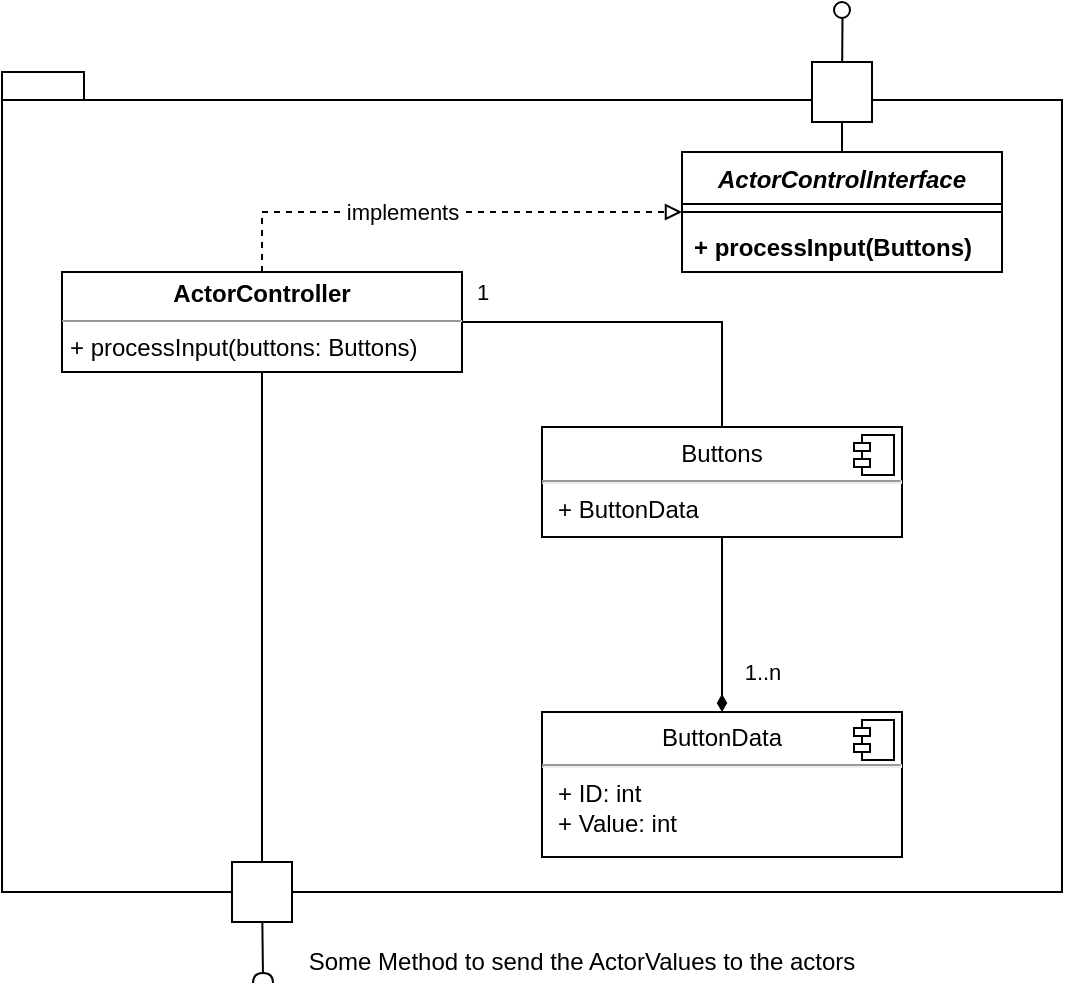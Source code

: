 <mxfile version="20.5.3" type="embed"><diagram id="23iRSUPoRavnBvh4doch" name="Bausteinsicht"><mxGraphModel dx="910" dy="1118" grid="1" gridSize="10" guides="1" tooltips="1" connect="1" arrows="1" fold="1" page="1" pageScale="1" pageWidth="827" pageHeight="1169" math="0" shadow="0"><root><mxCell id="0"/><mxCell id="1" parent="0"/><mxCell id="2" value="" style="shape=folder;fontStyle=1;spacingTop=10;tabWidth=40;tabHeight=14;tabPosition=left;html=1;" parent="1" vertex="1"><mxGeometry x="90" y="170" width="530" height="410" as="geometry"/></mxCell><mxCell id="16" style="edgeStyle=orthogonalEdgeStyle;rounded=0;orthogonalLoop=1;jettySize=auto;html=1;endArrow=block;endFill=0;startArrow=none;startFill=0;dashed=1;exitX=0.5;exitY=0;exitDx=0;exitDy=0;" parent="1" source="35" edge="1"><mxGeometry relative="1" as="geometry"><mxPoint x="300" y="240" as="sourcePoint"/><mxPoint x="430" y="240" as="targetPoint"/><Array as="points"><mxPoint x="220" y="240"/></Array></mxGeometry></mxCell><mxCell id="17" value="implements" style="edgeLabel;html=1;align=center;verticalAlign=middle;resizable=0;points=[];" parent="16" vertex="1" connectable="0"><mxGeometry x="-0.333" relative="1" as="geometry"><mxPoint x="20" as="offset"/></mxGeometry></mxCell><mxCell id="31" style="edgeStyle=orthogonalEdgeStyle;rounded=0;orthogonalLoop=1;jettySize=auto;html=1;entryX=0;entryY=0.5;entryDx=0;entryDy=0;startArrow=none;startFill=0;endArrow=none;endFill=0;exitX=0.5;exitY=1;exitDx=0;exitDy=0;" parent="1" source="35" target="25" edge="1"><mxGeometry relative="1" as="geometry"><mxPoint x="220" y="560" as="sourcePoint"/></mxGeometry></mxCell><mxCell id="22" value="&lt;p style=&quot;margin:0px;margin-top:6px;text-align:center;&quot;&gt;Buttons&lt;/p&gt;&lt;hr&gt;&lt;p style=&quot;margin:0px;margin-left:8px;&quot;&gt;+ ButtonData&lt;/p&gt;" style="align=left;overflow=fill;html=1;dropTarget=0;" parent="1" vertex="1"><mxGeometry x="360" y="347.5" width="180" height="55" as="geometry"/></mxCell><mxCell id="23" value="" style="shape=component;jettyWidth=8;jettyHeight=4;" parent="22" vertex="1"><mxGeometry x="1" width="20" height="20" relative="1" as="geometry"><mxPoint x="-24" y="4" as="offset"/></mxGeometry></mxCell><mxCell id="28" value="" style="group;rotation=90;" parent="1" vertex="1" connectable="0"><mxGeometry x="190" y="580" width="60" height="30" as="geometry"/></mxCell><mxCell id="25" value="" style="html=1;rounded=0;rotation=90;" parent="28" vertex="1"><mxGeometry x="15" y="-15" width="30" height="30" as="geometry"/></mxCell><mxCell id="26" value="" style="endArrow=none;html=1;rounded=0;align=center;verticalAlign=top;endFill=0;labelBackgroundColor=none;endSize=2;" parent="28" source="25" target="27" edge="1"><mxGeometry relative="1" as="geometry"/></mxCell><mxCell id="27" value="" style="shape=requiredInterface;html=1;fontSize=11;align=center;fillColor=none;points=[];aspect=fixed;resizable=0;verticalAlign=bottom;labelPosition=center;verticalLabelPosition=top;flipH=1;rotation=90;" parent="28" vertex="1"><mxGeometry x="28" y="38" width="5" height="10" as="geometry"/></mxCell><mxCell id="32" value="Some Method to send the ActorValues to the actors" style="text;html=1;strokeColor=none;fillColor=none;align=center;verticalAlign=middle;whiteSpace=wrap;rounded=0;" parent="1" vertex="1"><mxGeometry x="230" y="600" width="300" height="30" as="geometry"/></mxCell><mxCell id="63" style="edgeStyle=orthogonalEdgeStyle;rounded=0;orthogonalLoop=1;jettySize=auto;html=1;startArrow=none;startFill=0;endArrow=none;endFill=0;" parent="1" source="35" target="22" edge="1"><mxGeometry relative="1" as="geometry"/></mxCell><mxCell id="68" value="1" style="edgeLabel;html=1;align=center;verticalAlign=middle;resizable=0;points=[];" parent="63" vertex="1" connectable="0"><mxGeometry x="-0.638" relative="1" as="geometry"><mxPoint x="-23" y="-15" as="offset"/></mxGeometry></mxCell><mxCell id="35" value="&lt;p style=&quot;margin:0px;margin-top:4px;text-align:center;&quot;&gt;&lt;b&gt;ActorController&lt;/b&gt;&lt;/p&gt;&lt;hr size=&quot;1&quot;&gt;&lt;p style=&quot;margin:0px;margin-left:4px;&quot;&gt;&lt;/p&gt;&lt;p style=&quot;margin:0px;margin-left:4px;&quot;&gt;+ processInput(buttons: Buttons)&lt;/p&gt;" style="verticalAlign=top;align=left;overflow=fill;fontSize=12;fontFamily=Helvetica;html=1;" parent="1" vertex="1"><mxGeometry x="120" y="270" width="200" height="50" as="geometry"/></mxCell><mxCell id="51" style="edgeStyle=orthogonalEdgeStyle;rounded=0;orthogonalLoop=1;jettySize=auto;html=1;startArrow=none;startFill=0;endArrow=none;endFill=0;" parent="1" source="43" target="47" edge="1"><mxGeometry relative="1" as="geometry"/></mxCell><mxCell id="43" value="ActorControlInterface" style="swimlane;fontStyle=3;align=center;verticalAlign=top;childLayout=stackLayout;horizontal=1;startSize=26;horizontalStack=0;resizeParent=1;resizeParentMax=0;resizeLast=0;collapsible=1;marginBottom=0;" parent="1" vertex="1"><mxGeometry x="430" y="210" width="160" height="60" as="geometry"/></mxCell><mxCell id="45" value="" style="line;strokeWidth=1;fillColor=none;align=left;verticalAlign=middle;spacingTop=-1;spacingLeft=3;spacingRight=3;rotatable=0;labelPosition=right;points=[];portConstraint=eastwest;strokeColor=inherit;" parent="43" vertex="1"><mxGeometry y="26" width="160" height="8" as="geometry"/></mxCell><mxCell id="46" value="+ processInput(Buttons)" style="text;strokeColor=none;fillColor=none;align=left;verticalAlign=top;spacingLeft=4;spacingRight=4;overflow=hidden;rotatable=0;points=[[0,0.5],[1,0.5]];portConstraint=eastwest;fontStyle=1" parent="43" vertex="1"><mxGeometry y="34" width="160" height="26" as="geometry"/></mxCell><mxCell id="50" value="" style="group;rotation=-90;" parent="1" vertex="1" connectable="0"><mxGeometry x="480" y="150" width="60" height="30" as="geometry"/></mxCell><mxCell id="47" value="" style="html=1;rounded=0;rotation=-90;" parent="50" vertex="1"><mxGeometry x="15" y="15" width="30" height="30" as="geometry"/></mxCell><mxCell id="48" value="" style="endArrow=none;html=1;rounded=0;align=center;verticalAlign=top;endFill=0;labelBackgroundColor=none;endSize=2;" parent="50" source="47" target="49" edge="1"><mxGeometry relative="1" as="geometry"/></mxCell><mxCell id="49" value="" style="ellipse;html=1;fontSize=11;align=center;fillColor=none;points=[];aspect=fixed;resizable=0;verticalAlign=bottom;labelPosition=center;verticalLabelPosition=top;flipH=1;rotation=-90;" parent="50" vertex="1"><mxGeometry x="26" y="-15" width="8" height="8" as="geometry"/></mxCell><mxCell id="62" style="edgeStyle=orthogonalEdgeStyle;rounded=0;orthogonalLoop=1;jettySize=auto;html=1;endArrow=none;endFill=0;startArrow=diamondThin;startFill=1;" parent="1" source="60" target="22" edge="1"><mxGeometry relative="1" as="geometry"/></mxCell><mxCell id="64" value="1..n" style="edgeLabel;html=1;align=center;verticalAlign=middle;resizable=0;points=[];" parent="62" vertex="1" connectable="0"><mxGeometry x="0.238" relative="1" as="geometry"><mxPoint x="20" y="34" as="offset"/></mxGeometry></mxCell><mxCell id="60" value="&lt;p style=&quot;margin:0px;margin-top:6px;text-align:center;&quot;&gt;ButtonData&lt;/p&gt;&lt;hr&gt;&lt;p style=&quot;margin:0px;margin-left:8px;&quot;&gt;+ ID: int&lt;/p&gt;&lt;p style=&quot;margin:0px;margin-left:8px;&quot;&gt;+ Value: int&lt;/p&gt;" style="align=left;overflow=fill;html=1;dropTarget=0;" parent="1" vertex="1"><mxGeometry x="360" y="490" width="180" height="72.5" as="geometry"/></mxCell><mxCell id="61" value="" style="shape=component;jettyWidth=8;jettyHeight=4;" parent="60" vertex="1"><mxGeometry x="1" width="20" height="20" relative="1" as="geometry"><mxPoint x="-24" y="4" as="offset"/></mxGeometry></mxCell></root></mxGraphModel></diagram></mxfile>
